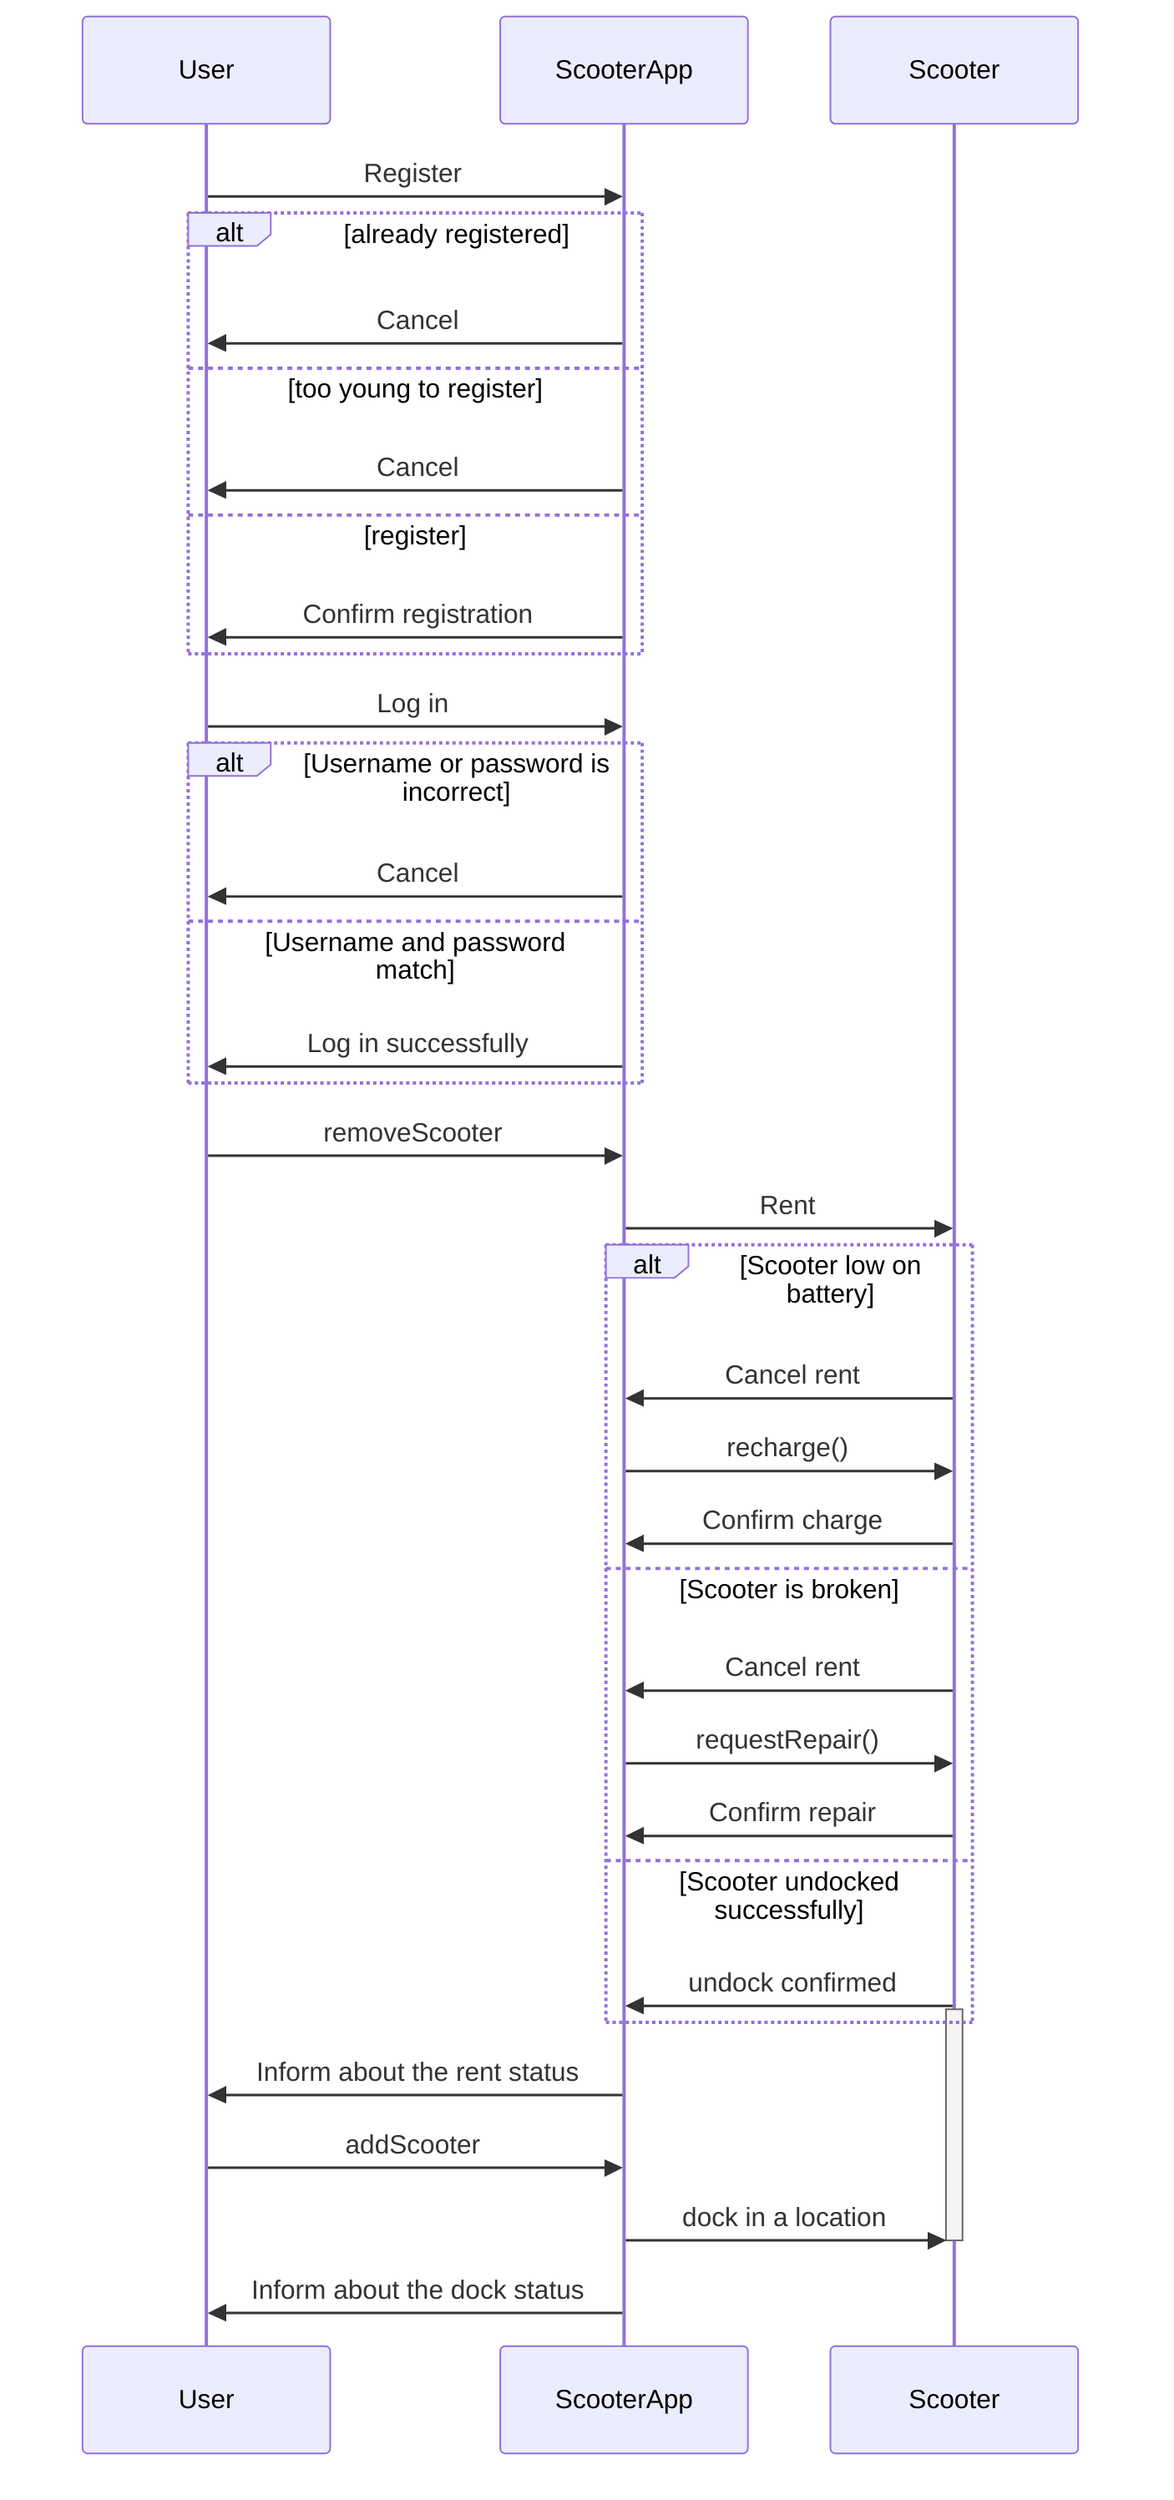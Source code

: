 sequenceDiagram
    User ->> ScooterApp: Register
    alt already registered
        ScooterApp ->> User: Cancel
    else too young to register
        ScooterApp ->> User: Cancel
    else register
        ScooterApp ->> User: Confirm registration
    end

    User ->> ScooterApp: Log in
    alt Username or password is incorrect
        ScooterApp ->> User: Cancel
    else Username and password match
        ScooterApp ->> User: Log in successfully
    end

    User ->> ScooterApp: removeScooter
    ScooterApp ->> Scooter: Rent
    alt Scooter low on battery
        Scooter ->> ScooterApp: Cancel rent
        ScooterApp ->> Scooter: recharge()
        Scooter ->> ScooterApp: Confirm charge
    else Scooter is broken
        Scooter ->> ScooterApp: Cancel rent
        ScooterApp ->> Scooter: requestRepair()
        Scooter ->> ScooterApp: Confirm repair
    else Scooter undocked successfully
        Scooter ->> ScooterApp: undock confirmed
    activate Scooter
    end
    ScooterApp ->> User: Inform about the rent status

    User ->> ScooterApp: addScooter
    ScooterApp ->> Scooter: dock in a location
    deactivate Scooter
    ScooterApp ->> User: Inform about the dock status